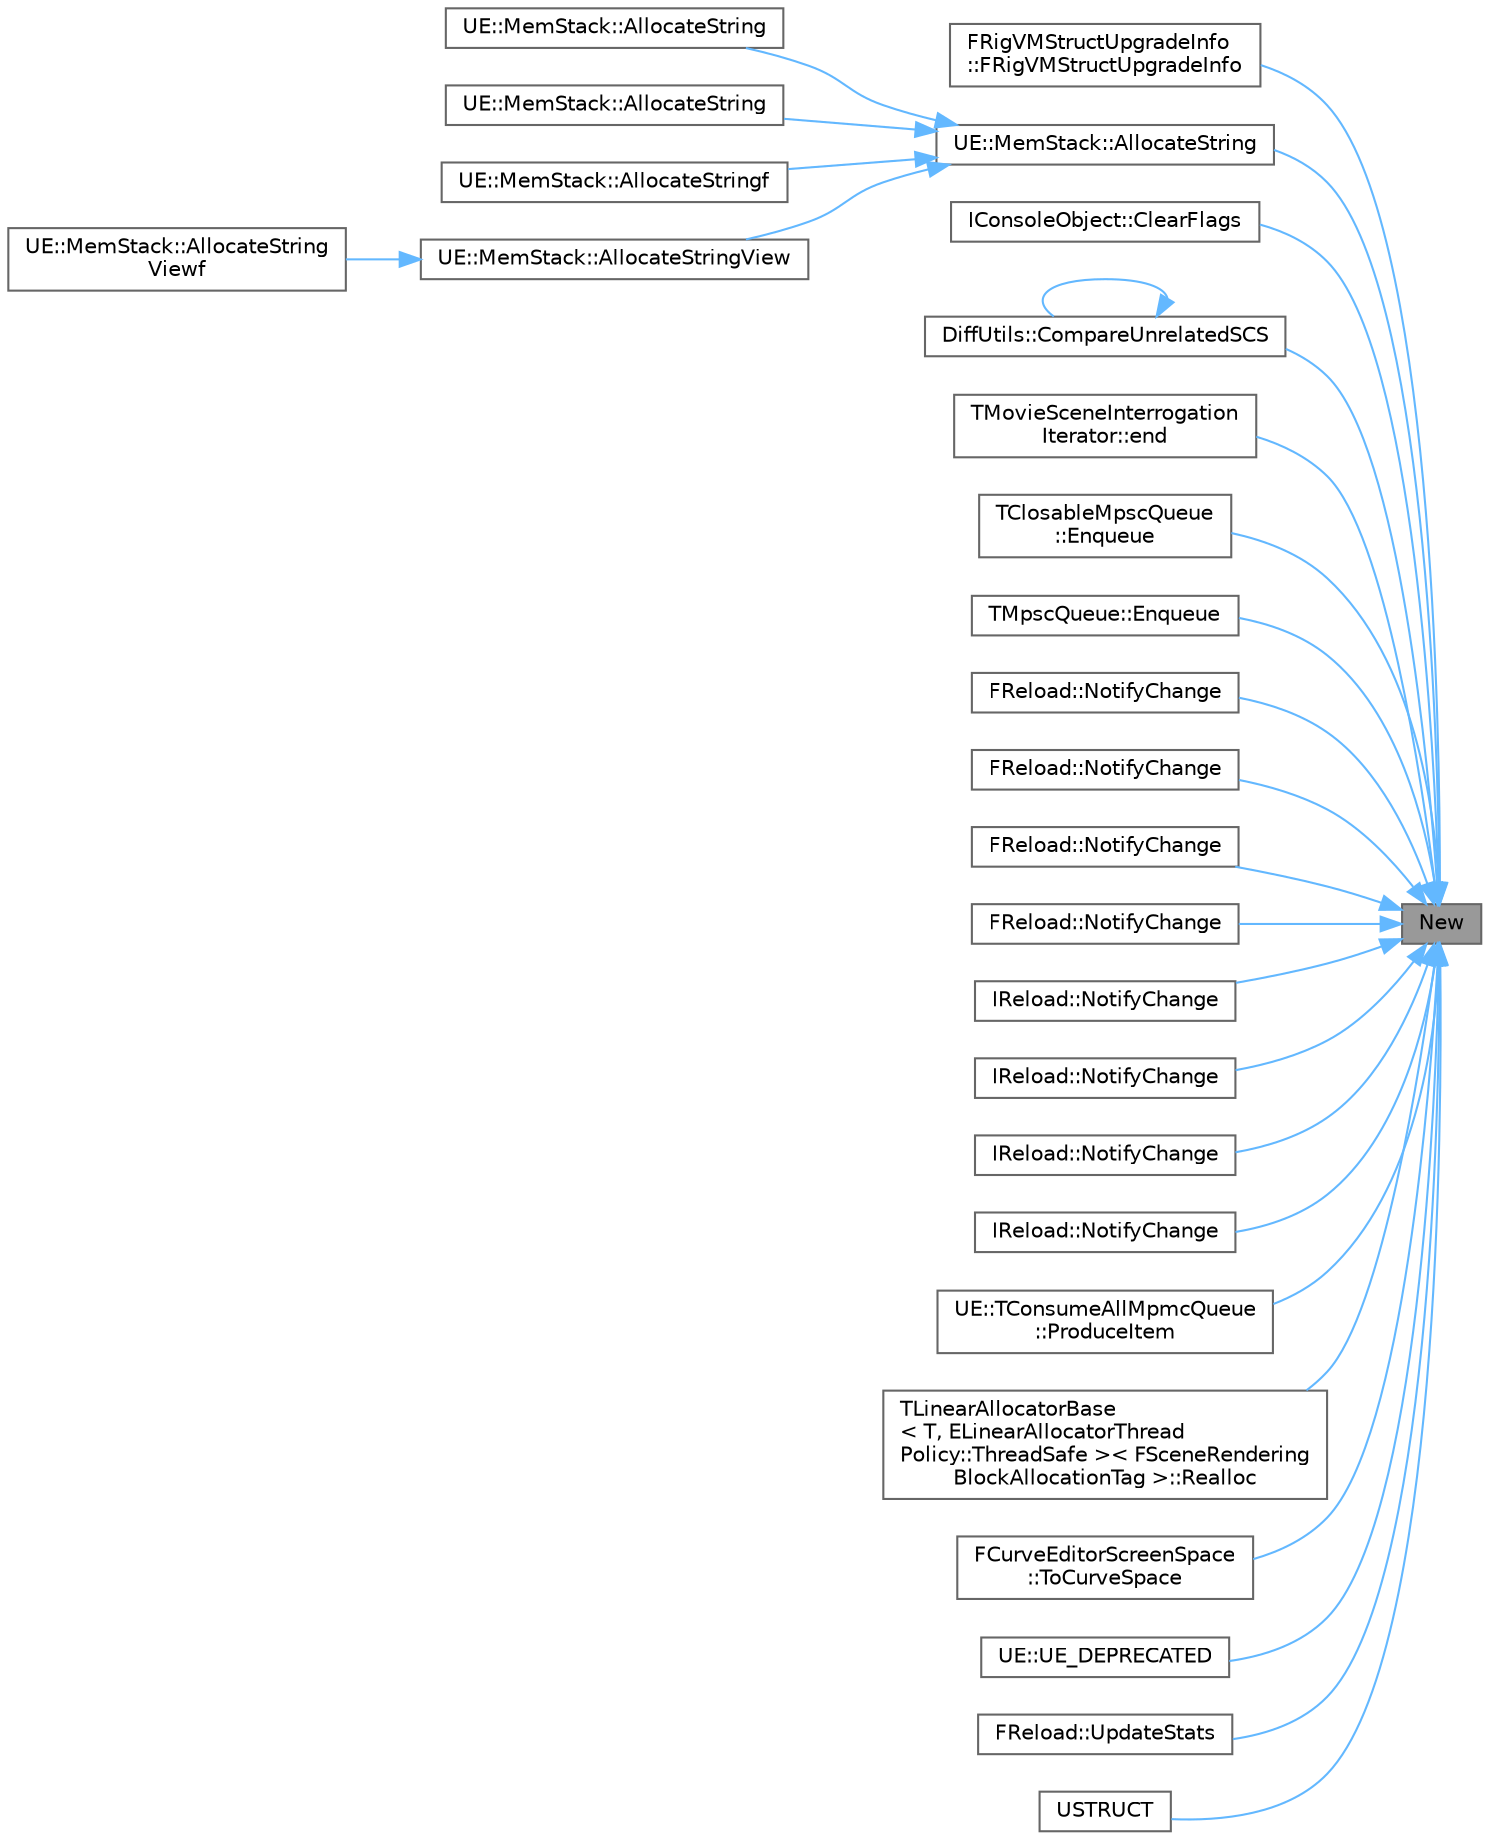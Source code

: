 digraph "New"
{
 // INTERACTIVE_SVG=YES
 // LATEX_PDF_SIZE
  bgcolor="transparent";
  edge [fontname=Helvetica,fontsize=10,labelfontname=Helvetica,labelfontsize=10];
  node [fontname=Helvetica,fontsize=10,shape=box,height=0.2,width=0.4];
  rankdir="RL";
  Node1 [id="Node000001",label="New",height=0.2,width=0.4,color="gray40", fillcolor="grey60", style="filled", fontcolor="black",tooltip=" "];
  Node1 -> Node2 [id="edge1_Node000001_Node000002",dir="back",color="steelblue1",style="solid",tooltip=" "];
  Node2 [id="Node000002",label="FRigVMStructUpgradeInfo\l::FRigVMStructUpgradeInfo",height=0.2,width=0.4,color="grey40", fillcolor="white", style="filled",URL="$de/d16/structFRigVMStructUpgradeInfo.html#a3119cbf00d1e9f96631f292a8007d1fe",tooltip=" "];
  Node1 -> Node3 [id="edge2_Node000001_Node000003",dir="back",color="steelblue1",style="solid",tooltip=" "];
  Node3 [id="Node000003",label="UE::MemStack::AllocateString",height=0.2,width=0.4,color="grey40", fillcolor="white", style="filled",URL="$d4/dda/namespaceUE_1_1MemStack.html#aea1ba8df8433cd71577df33360983ffa",tooltip=" "];
  Node3 -> Node4 [id="edge3_Node000003_Node000004",dir="back",color="steelblue1",style="solid",tooltip=" "];
  Node4 [id="Node000004",label="UE::MemStack::AllocateString",height=0.2,width=0.4,color="grey40", fillcolor="white", style="filled",URL="$d4/dda/namespaceUE_1_1MemStack.html#ab96d00d31df07e210e1f96d6ea44bc35",tooltip=" "];
  Node3 -> Node5 [id="edge4_Node000003_Node000005",dir="back",color="steelblue1",style="solid",tooltip=" "];
  Node5 [id="Node000005",label="UE::MemStack::AllocateString",height=0.2,width=0.4,color="grey40", fillcolor="white", style="filled",URL="$d4/dda/namespaceUE_1_1MemStack.html#a63d49a91b64a0b1c170b6335a01afbd3",tooltip=" "];
  Node3 -> Node6 [id="edge5_Node000003_Node000006",dir="back",color="steelblue1",style="solid",tooltip=" "];
  Node6 [id="Node000006",label="UE::MemStack::AllocateStringf",height=0.2,width=0.4,color="grey40", fillcolor="white", style="filled",URL="$d4/dda/namespaceUE_1_1MemStack.html#a6487e57e673e34d6fb1c9b36529e7a35",tooltip=" "];
  Node3 -> Node7 [id="edge6_Node000003_Node000007",dir="back",color="steelblue1",style="solid",tooltip=" "];
  Node7 [id="Node000007",label="UE::MemStack::AllocateStringView",height=0.2,width=0.4,color="grey40", fillcolor="white", style="filled",URL="$d4/dda/namespaceUE_1_1MemStack.html#a9f41b73e284d8f4d98a5bbee2db4d7b9",tooltip=" "];
  Node7 -> Node8 [id="edge7_Node000007_Node000008",dir="back",color="steelblue1",style="solid",tooltip=" "];
  Node8 [id="Node000008",label="UE::MemStack::AllocateString\lViewf",height=0.2,width=0.4,color="grey40", fillcolor="white", style="filled",URL="$d4/dda/namespaceUE_1_1MemStack.html#ac9409ba2ffbfd65c1c8832d542eab6c7",tooltip=" "];
  Node1 -> Node9 [id="edge8_Node000001_Node000009",dir="back",color="steelblue1",style="solid",tooltip=" "];
  Node9 [id="Node000009",label="IConsoleObject::ClearFlags",height=0.2,width=0.4,color="grey40", fillcolor="white", style="filled",URL="$d7/d0d/classIConsoleObject.html#acae2394c6249df02079b5964f9b2b08e",tooltip="Removes the specified flags in the internal state."];
  Node1 -> Node10 [id="edge9_Node000001_Node000010",dir="back",color="steelblue1",style="solid",tooltip=" "];
  Node10 [id="Node000010",label="DiffUtils::CompareUnrelatedSCS",height=0.2,width=0.4,color="grey40", fillcolor="white", style="filled",URL="$d8/d0d/namespaceDiffUtils.html#a86fd9e70dcd6013c674991fc01a95be0",tooltip=" "];
  Node10 -> Node10 [id="edge10_Node000010_Node000010",dir="back",color="steelblue1",style="solid",tooltip=" "];
  Node1 -> Node11 [id="edge11_Node000001_Node000011",dir="back",color="steelblue1",style="solid",tooltip=" "];
  Node11 [id="Node000011",label="TMovieSceneInterrogation\lIterator::end",height=0.2,width=0.4,color="grey40", fillcolor="white", style="filled",URL="$d5/d9e/structTMovieSceneInterrogationIterator.html#a5b9b49fbd7d4271bef3a84cc40118fe9",tooltip=" "];
  Node1 -> Node12 [id="edge12_Node000001_Node000012",dir="back",color="steelblue1",style="solid",tooltip=" "];
  Node12 [id="Node000012",label="TClosableMpscQueue\l::Enqueue",height=0.2,width=0.4,color="grey40", fillcolor="white", style="filled",URL="$dd/d6b/classTClosableMpscQueue.html#ae87447b21303ac616f3557752f2a6d7d",tooltip="Returns false if the queue is closed."];
  Node1 -> Node13 [id="edge13_Node000001_Node000013",dir="back",color="steelblue1",style="solid",tooltip=" "];
  Node13 [id="Node000013",label="TMpscQueue::Enqueue",height=0.2,width=0.4,color="grey40", fillcolor="white", style="filled",URL="$d1/d90/classTMpscQueue.html#aef6a2b34272073b39f975a773105d096",tooltip=" "];
  Node1 -> Node14 [id="edge14_Node000001_Node000014",dir="back",color="steelblue1",style="solid",tooltip=" "];
  Node14 [id="Node000014",label="FReload::NotifyChange",height=0.2,width=0.4,color="grey40", fillcolor="white", style="filled",URL="$db/dd7/classFReload.html#ae90fe5e1fb248015a5cfc7c5fb2f00d7",tooltip="Invoke to register a new or changed class, enumeration, or structure for re-instancing."];
  Node1 -> Node15 [id="edge15_Node000001_Node000015",dir="back",color="steelblue1",style="solid",tooltip=" "];
  Node15 [id="Node000015",label="FReload::NotifyChange",height=0.2,width=0.4,color="grey40", fillcolor="white", style="filled",URL="$db/dd7/classFReload.html#a9a667ffb53e14d6cf0a1a64f9ac21a26",tooltip=" "];
  Node1 -> Node16 [id="edge16_Node000001_Node000016",dir="back",color="steelblue1",style="solid",tooltip=" "];
  Node16 [id="Node000016",label="FReload::NotifyChange",height=0.2,width=0.4,color="grey40", fillcolor="white", style="filled",URL="$db/dd7/classFReload.html#a3cb623fa805b3e5c763c3c24dc8845a9",tooltip=" "];
  Node1 -> Node17 [id="edge17_Node000001_Node000017",dir="back",color="steelblue1",style="solid",tooltip=" "];
  Node17 [id="Node000017",label="FReload::NotifyChange",height=0.2,width=0.4,color="grey40", fillcolor="white", style="filled",URL="$db/dd7/classFReload.html#a38b031bf91fb74adbdba15e5bd6713a7",tooltip=" "];
  Node1 -> Node18 [id="edge18_Node000001_Node000018",dir="back",color="steelblue1",style="solid",tooltip=" "];
  Node18 [id="Node000018",label="IReload::NotifyChange",height=0.2,width=0.4,color="grey40", fillcolor="white", style="filled",URL="$d6/dac/classIReload.html#a204f908f43ca202910b308936fb1254f",tooltip="Invoke to register a new or changed class, enumeration, or structure for re-instancing."];
  Node1 -> Node19 [id="edge19_Node000001_Node000019",dir="back",color="steelblue1",style="solid",tooltip=" "];
  Node19 [id="Node000019",label="IReload::NotifyChange",height=0.2,width=0.4,color="grey40", fillcolor="white", style="filled",URL="$d6/dac/classIReload.html#a9a779820be87467a79eb12c1dd0c9a2c",tooltip=" "];
  Node1 -> Node20 [id="edge20_Node000001_Node000020",dir="back",color="steelblue1",style="solid",tooltip=" "];
  Node20 [id="Node000020",label="IReload::NotifyChange",height=0.2,width=0.4,color="grey40", fillcolor="white", style="filled",URL="$d6/dac/classIReload.html#a5b75a8169bc6a7747f580f46f84e2174",tooltip=" "];
  Node1 -> Node21 [id="edge21_Node000001_Node000021",dir="back",color="steelblue1",style="solid",tooltip=" "];
  Node21 [id="Node000021",label="IReload::NotifyChange",height=0.2,width=0.4,color="grey40", fillcolor="white", style="filled",URL="$d6/dac/classIReload.html#a6077a841b57ed751e1223593841cf5e4",tooltip=" "];
  Node1 -> Node22 [id="edge22_Node000001_Node000022",dir="back",color="steelblue1",style="solid",tooltip=" "];
  Node22 [id="Node000022",label="UE::TConsumeAllMpmcQueue\l::ProduceItem",height=0.2,width=0.4,color="grey40", fillcolor="white", style="filled",URL="$d4/d3d/classUE_1_1TConsumeAllMpmcQueue.html#af6f247426debb0c0578e2e1c0977236c",tooltip=" "];
  Node1 -> Node23 [id="edge23_Node000001_Node000023",dir="back",color="steelblue1",style="solid",tooltip=" "];
  Node23 [id="Node000023",label="TLinearAllocatorBase\l\< T, ELinearAllocatorThread\lPolicy::ThreadSafe \>\< FSceneRendering\lBlockAllocationTag \>::Realloc",height=0.2,width=0.4,color="grey40", fillcolor="white", style="filled",URL="$dd/d98/classTLinearAllocatorBase.html#a60ee8be234047cb8434cbbea242e7815",tooltip=" "];
  Node1 -> Node24 [id="edge24_Node000001_Node000024",dir="back",color="steelblue1",style="solid",tooltip=" "];
  Node24 [id="Node000024",label="FCurveEditorScreenSpace\l::ToCurveSpace",height=0.2,width=0.4,color="grey40", fillcolor="white", style="filled",URL="$d5/d47/structFCurveEditorScreenSpace.html#aae2ab1408b4e7fdc0fd1bc53cbc07816",tooltip="Transform this screen space into a curve space using the specified transform."];
  Node1 -> Node25 [id="edge25_Node000001_Node000025",dir="back",color="steelblue1",style="solid",tooltip=" "];
  Node25 [id="Node000025",label="UE::UE_DEPRECATED",height=0.2,width=0.4,color="grey40", fillcolor="white", style="filled",URL="$da/d75/namespaceUE.html#a5a64de33ca9646a67b0ba1d52c1b18b3",tooltip="WARNING: this queue can cause priority inversion or a livelock due to spinlocking in Deplete() method..."];
  Node1 -> Node26 [id="edge26_Node000001_Node000026",dir="back",color="steelblue1",style="solid",tooltip=" "];
  Node26 [id="Node000026",label="FReload::UpdateStats",height=0.2,width=0.4,color="grey40", fillcolor="white", style="filled",URL="$db/dd7/classFReload.html#a4d22984a55f93ff9f87d8bf9015cc3db",tooltip="Based on the pointers, update the given stat."];
  Node1 -> Node27 [id="edge27_Node000001_Node000027",dir="back",color="steelblue1",style="solid",tooltip=" "];
  Node27 [id="Node000027",label="USTRUCT",height=0.2,width=0.4,color="grey40", fillcolor="white", style="filled",URL="$d0/d71/AssetManagerSettings_8h.html#a96eb8697ec7abc68c87afff4dfce2e63",tooltip="Simple structure for redirecting an old asset name/path to a new one."];
}
